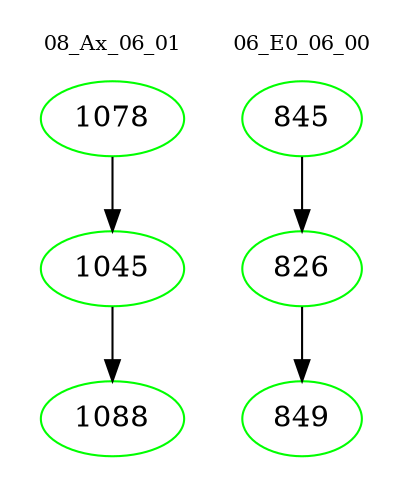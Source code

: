 digraph{
subgraph cluster_0 {
color = white
label = "08_Ax_06_01";
fontsize=10;
T0_1078 [label="1078", color="green"]
T0_1078 -> T0_1045 [color="black"]
T0_1045 [label="1045", color="green"]
T0_1045 -> T0_1088 [color="black"]
T0_1088 [label="1088", color="green"]
}
subgraph cluster_1 {
color = white
label = "06_E0_06_00";
fontsize=10;
T1_845 [label="845", color="green"]
T1_845 -> T1_826 [color="black"]
T1_826 [label="826", color="green"]
T1_826 -> T1_849 [color="black"]
T1_849 [label="849", color="green"]
}
}
